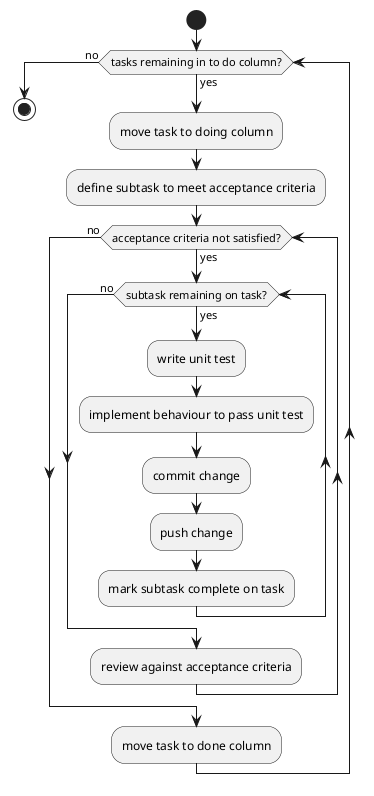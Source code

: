 @startuml

start

while (tasks remaining in to do column?) is (yes)
  :move task to doing column;
  :define subtask to meet acceptance criteria;

  while (acceptance criteria not satisfied?) is (yes)
    while (subtask remaining on task?) is (yes)
      :write unit test;
      :implement behaviour to pass unit test;
      :commit change;
      :push change;
      :mark subtask complete on task;
    endwhile (no)

    :review against acceptance criteria;

  endwhile (no)

  :move task to done column;
endwhile (no)

stop

@enduml
